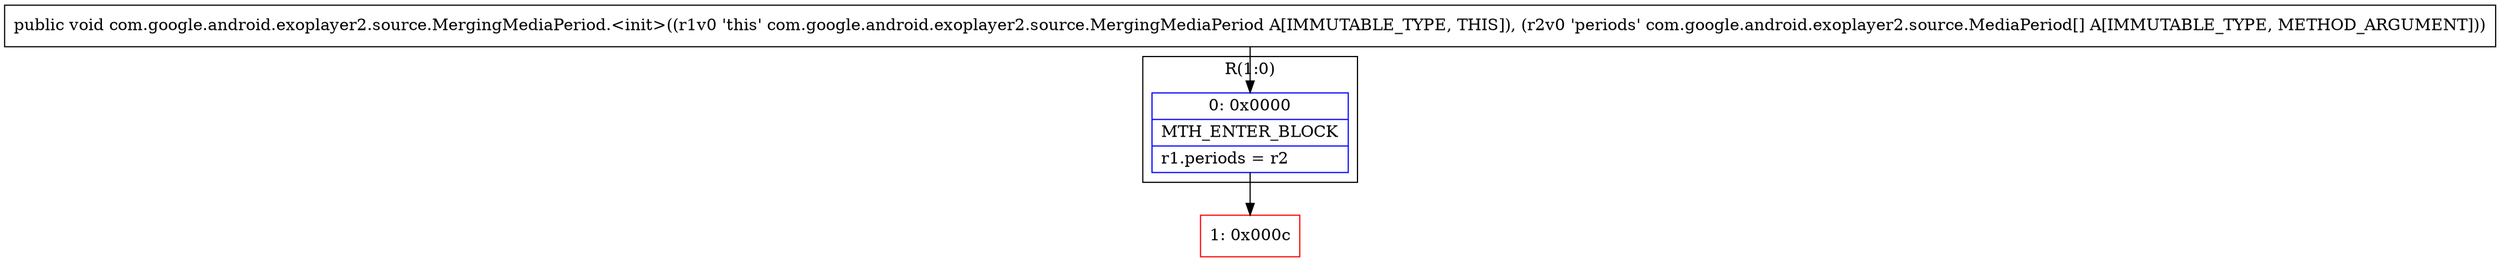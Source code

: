 digraph "CFG forcom.google.android.exoplayer2.source.MergingMediaPeriod.\<init\>([Lcom\/google\/android\/exoplayer2\/source\/MediaPeriod;)V" {
subgraph cluster_Region_1033136620 {
label = "R(1:0)";
node [shape=record,color=blue];
Node_0 [shape=record,label="{0\:\ 0x0000|MTH_ENTER_BLOCK\l|r1.periods = r2\l}"];
}
Node_1 [shape=record,color=red,label="{1\:\ 0x000c}"];
MethodNode[shape=record,label="{public void com.google.android.exoplayer2.source.MergingMediaPeriod.\<init\>((r1v0 'this' com.google.android.exoplayer2.source.MergingMediaPeriod A[IMMUTABLE_TYPE, THIS]), (r2v0 'periods' com.google.android.exoplayer2.source.MediaPeriod[] A[IMMUTABLE_TYPE, METHOD_ARGUMENT])) }"];
MethodNode -> Node_0;
Node_0 -> Node_1;
}

